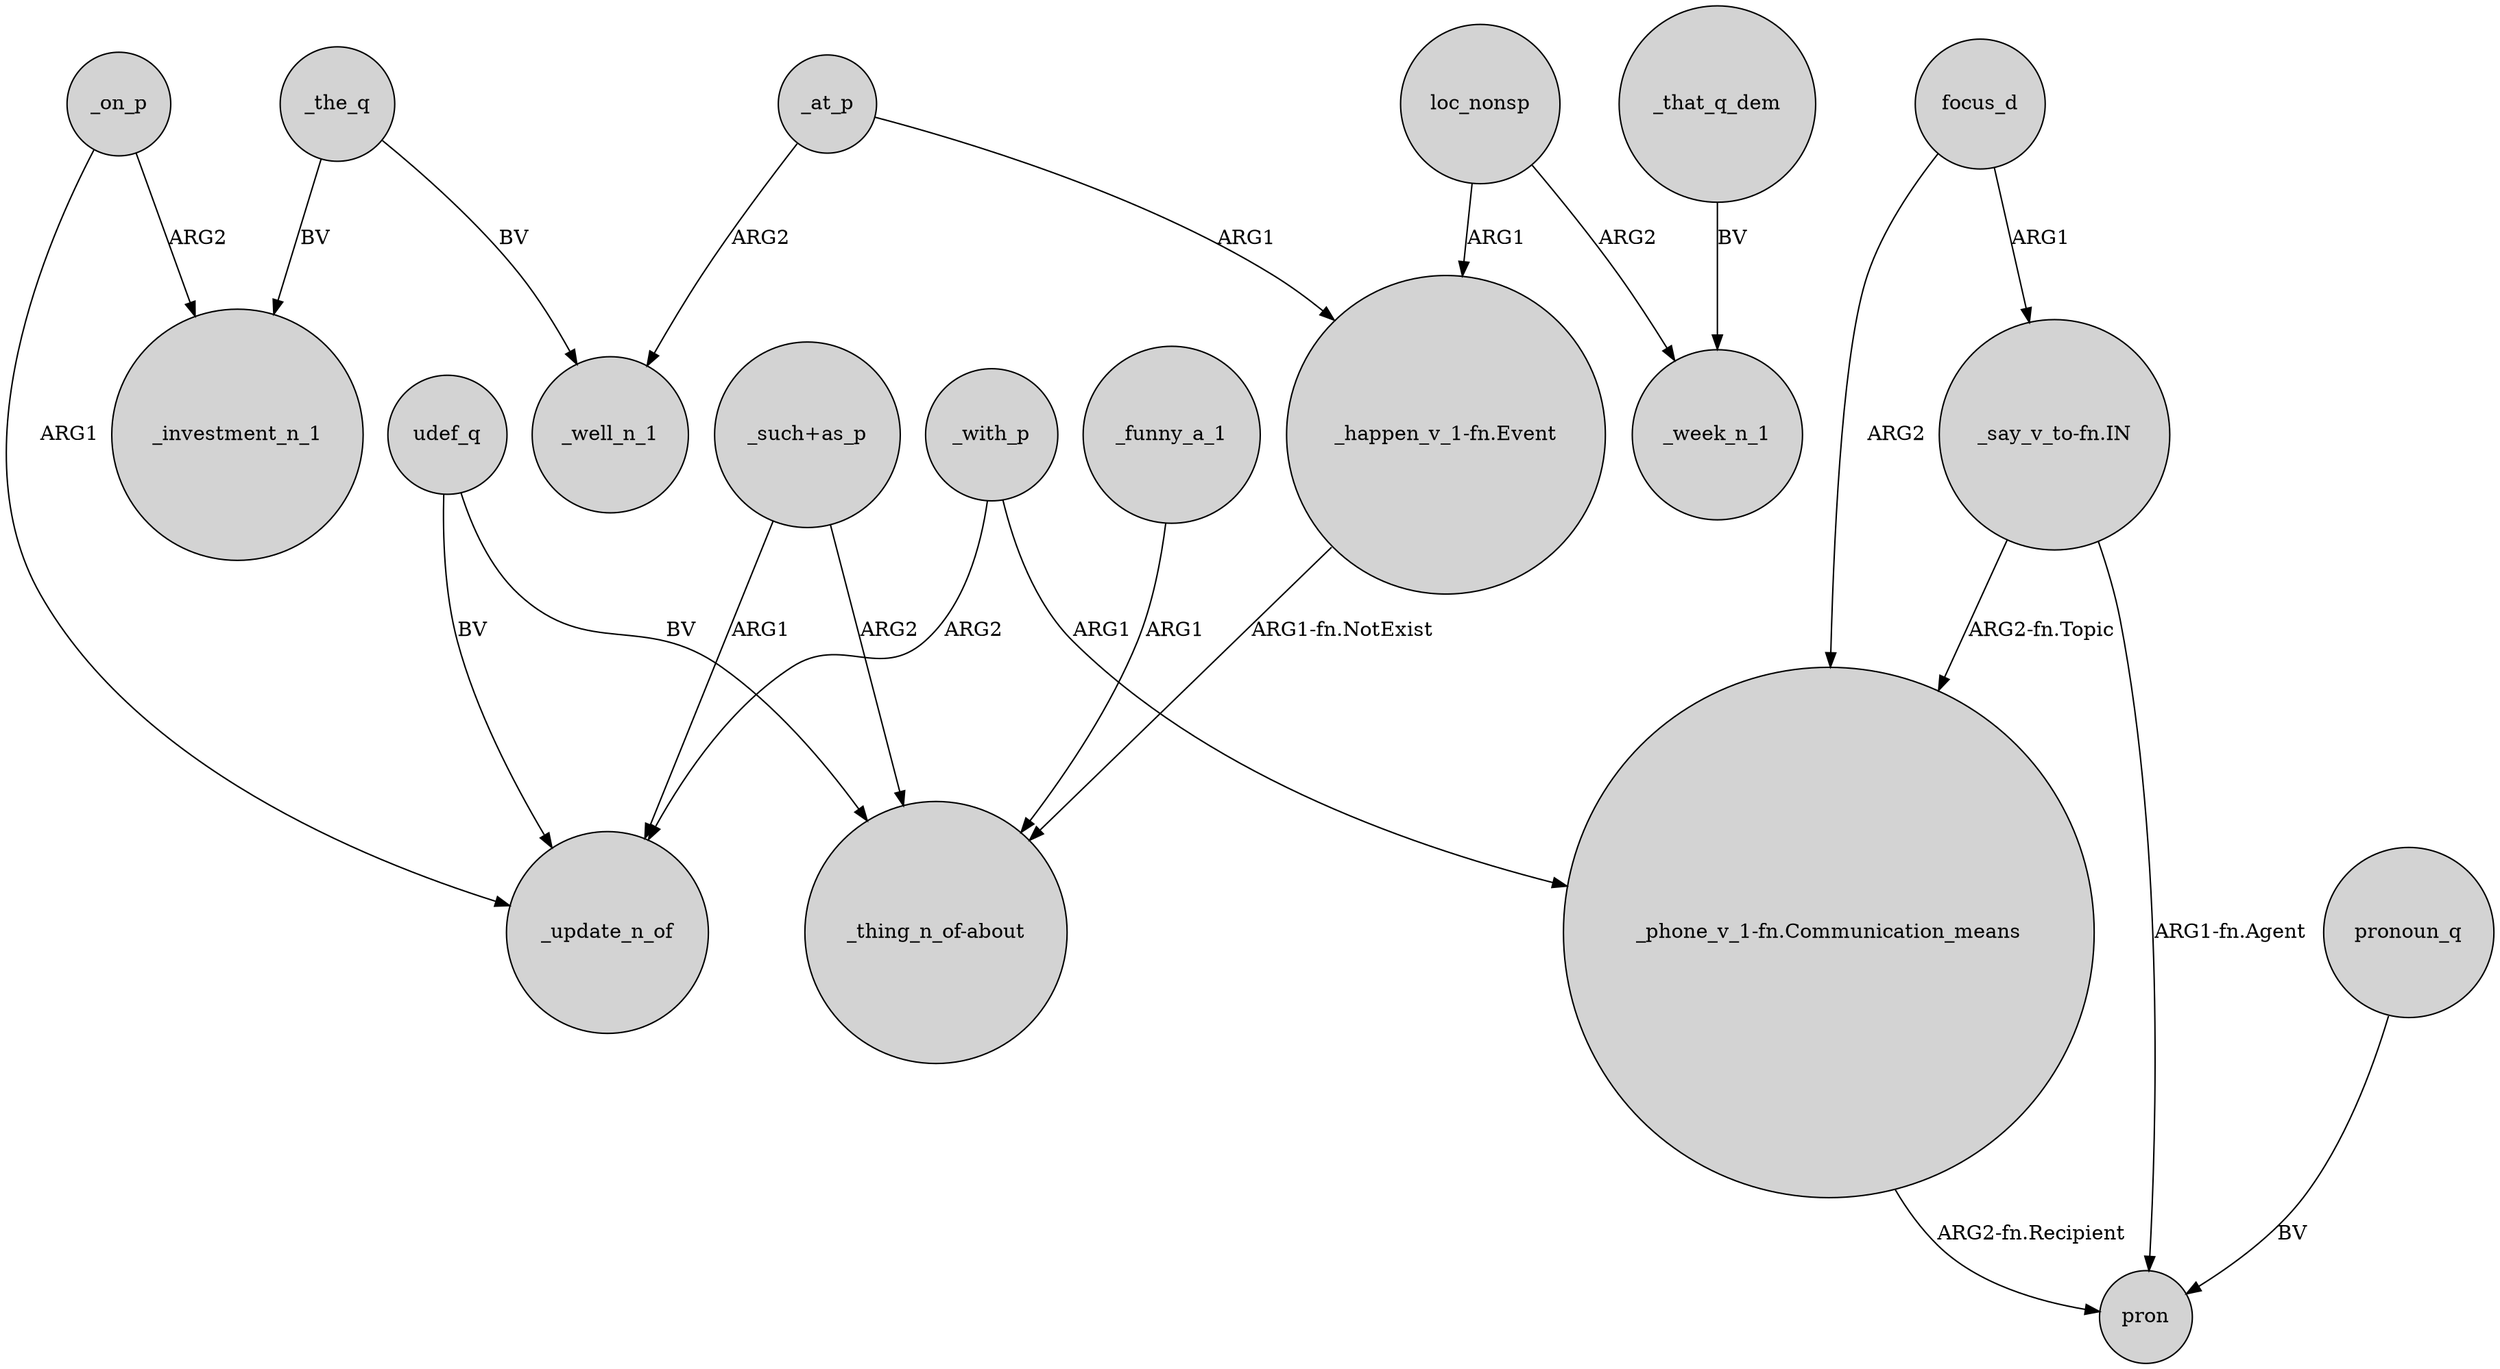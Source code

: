 digraph {
	node [shape=circle style=filled]
	_on_p -> _update_n_of [label=ARG1]
	udef_q -> "_thing_n_of-about" [label=BV]
	"_phone_v_1-fn.Communication_means" -> pron [label="ARG2-fn.Recipient"]
	_on_p -> _investment_n_1 [label=ARG2]
	_at_p -> _well_n_1 [label=ARG2]
	"_say_v_to-fn.IN" -> "_phone_v_1-fn.Communication_means" [label="ARG2-fn.Topic"]
	_the_q -> _well_n_1 [label=BV]
	_with_p -> _update_n_of [label=ARG2]
	_funny_a_1 -> "_thing_n_of-about" [label=ARG1]
	udef_q -> _update_n_of [label=BV]
	pronoun_q -> pron [label=BV]
	loc_nonsp -> _week_n_1 [label=ARG2]
	loc_nonsp -> "_happen_v_1-fn.Event" [label=ARG1]
	"_happen_v_1-fn.Event" -> "_thing_n_of-about" [label="ARG1-fn.NotExist"]
	_at_p -> "_happen_v_1-fn.Event" [label=ARG1]
	"_such+as_p" -> "_thing_n_of-about" [label=ARG2]
	"_say_v_to-fn.IN" -> pron [label="ARG1-fn.Agent"]
	focus_d -> "_phone_v_1-fn.Communication_means" [label=ARG2]
	_that_q_dem -> _week_n_1 [label=BV]
	_the_q -> _investment_n_1 [label=BV]
	"_such+as_p" -> _update_n_of [label=ARG1]
	_with_p -> "_phone_v_1-fn.Communication_means" [label=ARG1]
	focus_d -> "_say_v_to-fn.IN" [label=ARG1]
}
